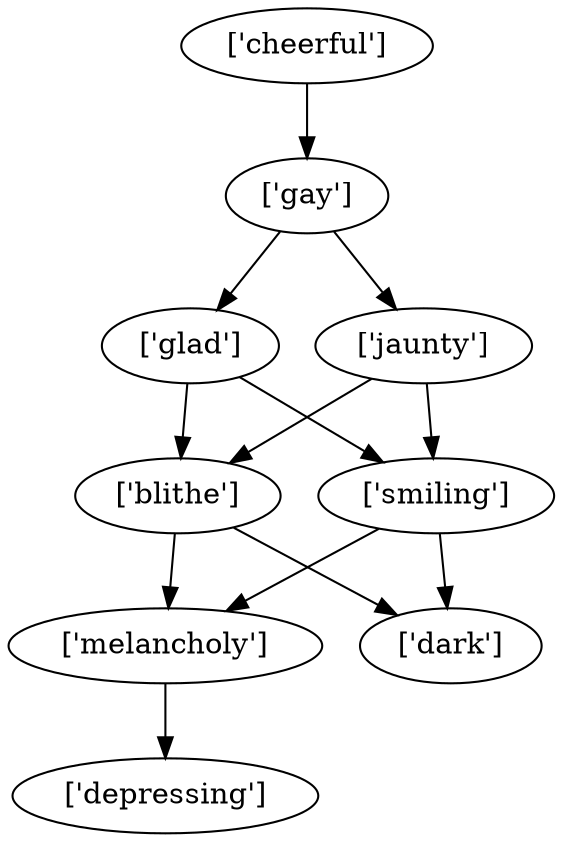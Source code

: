 strict digraph  {
	"['gay']" -> "['glad']";
	"['gay']" -> "['jaunty']";
	"['glad']" -> "['blithe']";
	"['glad']" -> "['smiling']";
	"['jaunty']" -> "['blithe']";
	"['jaunty']" -> "['smiling']";
	"['blithe']" -> "['melancholy']";
	"['blithe']" -> "['dark']";
	"['smiling']" -> "['melancholy']";
	"['smiling']" -> "['dark']";
	"['melancholy']" -> "['depressing']";
	"['cheerful']" -> "['gay']";
}
